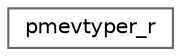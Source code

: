 digraph "Graphical Class Hierarchy"
{
 // LATEX_PDF_SIZE
  bgcolor="transparent";
  edge [fontname=Helvetica,fontsize=10,labelfontname=Helvetica,labelfontsize=10];
  node [fontname=Helvetica,fontsize=10,shape=box,height=0.2,width=0.4];
  rankdir="LR";
  Node0 [id="Node000000",label="pmevtyper_r",height=0.2,width=0.4,color="grey40", fillcolor="white", style="filled",URL="$structpmevtyper__r.html",tooltip=" "];
}
